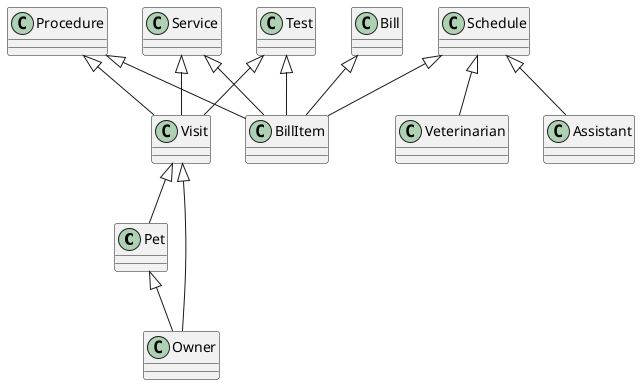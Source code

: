 @startuml blob

Pet<|--Owner
Visit<|--Owner
Procedure<|--Visit
Service<|--Visit
Test<|--Visit 
Procedure<|--BillItem 
Service<|--BillItem 
Test<|--BillItem 
Schedule<|--BillItem 
Bill<|--BillItem 
Visit<|--Pet 
Schedule<|--Veterinarian
Schedule<|--Assistant
@enduml